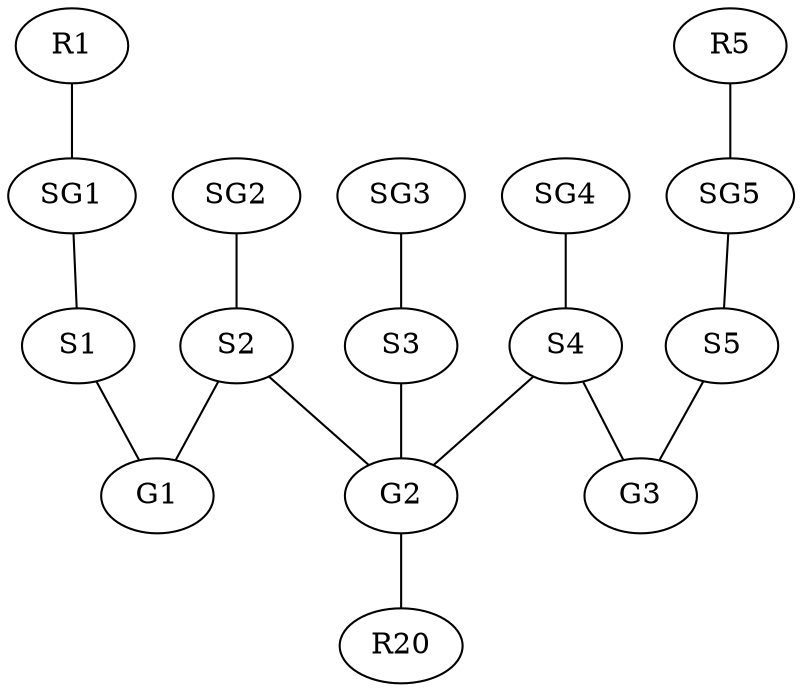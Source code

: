 graph G {
  /* Startgroups and it's repos */
  R1 -- SG1
  SG1 -- S1
  SG2 -- S2
  SG3 -- S3
  SG4 -- S4
  SG5 -- S5
  R5 -- SG5

  /* Labgroups */
  S1 -- G1
  S2 -- G1

  S2 -- G2
  S3 -- G2
  S4 -- G2

  S4 -- G3
  S5 -- G3
  
  /* The sets A and B */
  /* subgraph cluster_A { */
  /*   S1 */
  /*   S2 */
  /*   S3 */
  /*   S4 */
  /*   S5 */
  /*   label = "                A" */

  /*   subgraph cluster_B { */
  /*     S2 */
  /*     S3 */
  /*     S4 */
  /*     label = "                B" */
  /*   } */
  /* } */

  /* Repos */
  G2 -- R20

  /* Bonus properties */ 
  /* S3 [shape = doublecircle] */ 
  /* R20 [style=dashed] */
}




